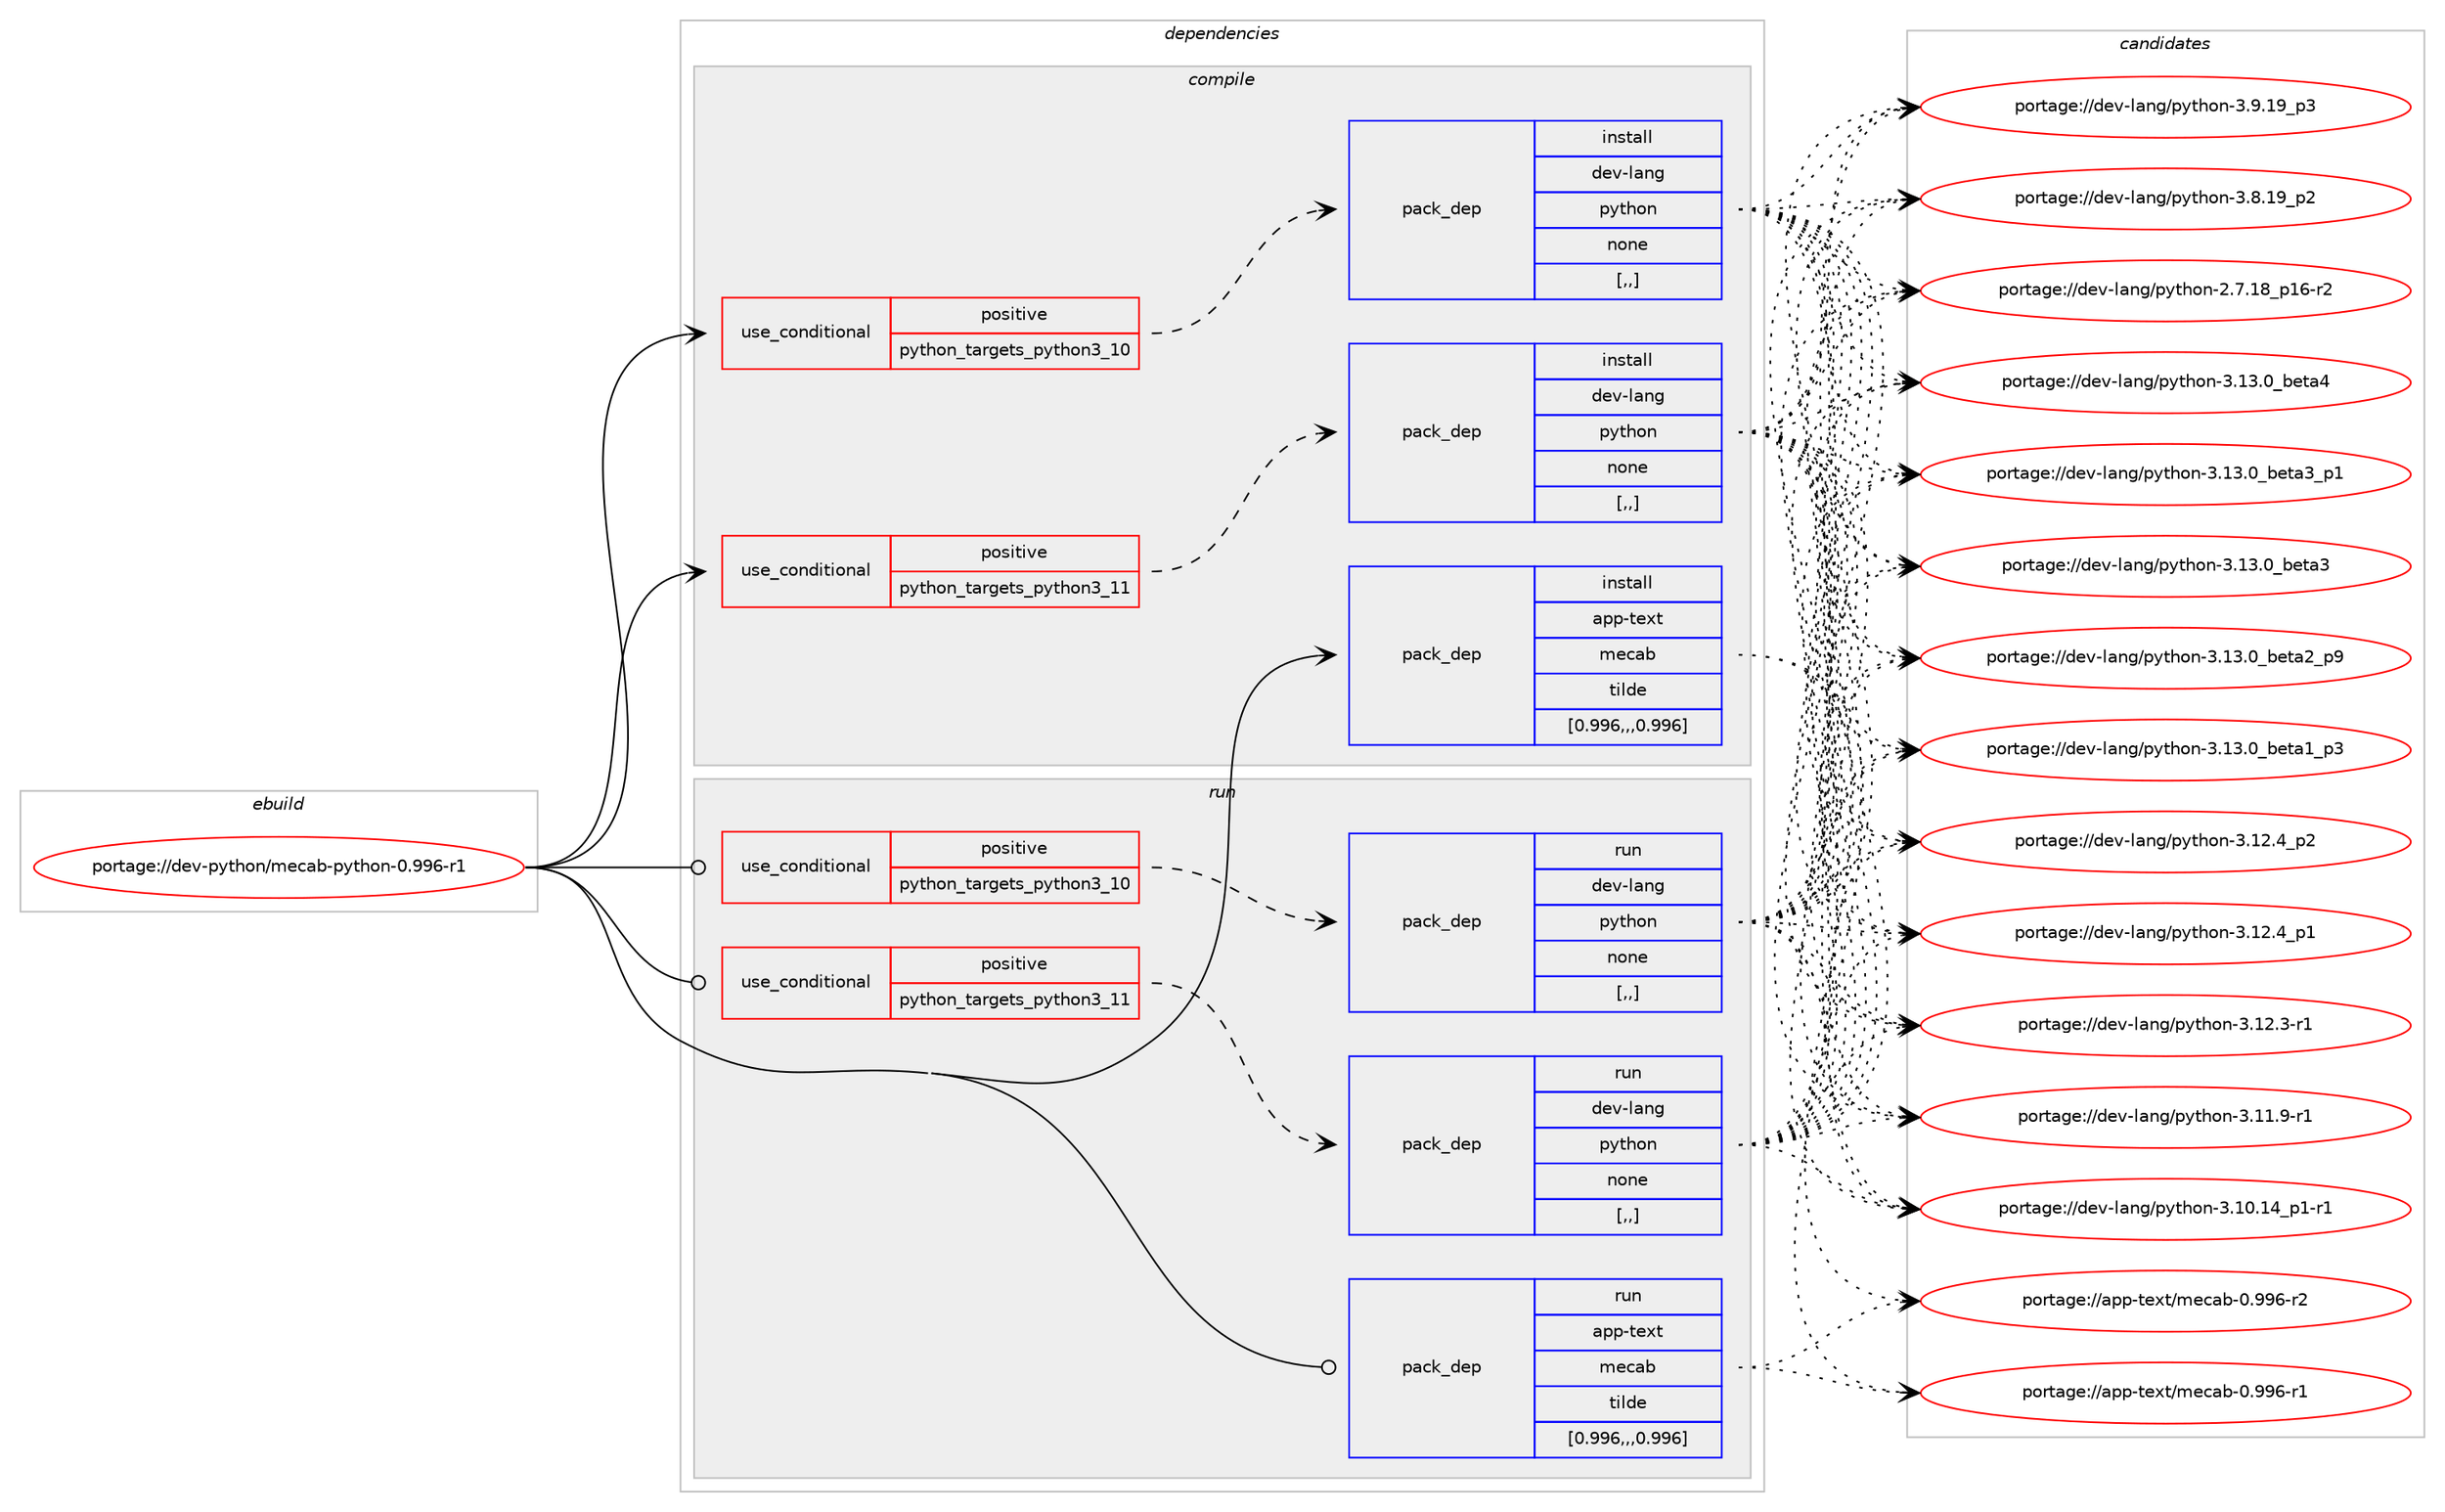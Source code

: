 digraph prolog {

# *************
# Graph options
# *************

newrank=true;
concentrate=true;
compound=true;
graph [rankdir=LR,fontname=Helvetica,fontsize=10,ranksep=1.5];#, ranksep=2.5, nodesep=0.2];
edge  [arrowhead=vee];
node  [fontname=Helvetica,fontsize=10];

# **********
# The ebuild
# **********

subgraph cluster_leftcol {
color=gray;
label=<<i>ebuild</i>>;
id [label="portage://dev-python/mecab-python-0.996-r1", color=red, width=4, href="../dev-python/mecab-python-0.996-r1.svg"];
}

# ****************
# The dependencies
# ****************

subgraph cluster_midcol {
color=gray;
label=<<i>dependencies</i>>;
subgraph cluster_compile {
fillcolor="#eeeeee";
style=filled;
label=<<i>compile</i>>;
subgraph cond34792 {
dependency151283 [label=<<TABLE BORDER="0" CELLBORDER="1" CELLSPACING="0" CELLPADDING="4"><TR><TD ROWSPAN="3" CELLPADDING="10">use_conditional</TD></TR><TR><TD>positive</TD></TR><TR><TD>python_targets_python3_10</TD></TR></TABLE>>, shape=none, color=red];
subgraph pack115242 {
dependency151284 [label=<<TABLE BORDER="0" CELLBORDER="1" CELLSPACING="0" CELLPADDING="4" WIDTH="220"><TR><TD ROWSPAN="6" CELLPADDING="30">pack_dep</TD></TR><TR><TD WIDTH="110">install</TD></TR><TR><TD>dev-lang</TD></TR><TR><TD>python</TD></TR><TR><TD>none</TD></TR><TR><TD>[,,]</TD></TR></TABLE>>, shape=none, color=blue];
}
dependency151283:e -> dependency151284:w [weight=20,style="dashed",arrowhead="vee"];
}
id:e -> dependency151283:w [weight=20,style="solid",arrowhead="vee"];
subgraph cond34793 {
dependency151285 [label=<<TABLE BORDER="0" CELLBORDER="1" CELLSPACING="0" CELLPADDING="4"><TR><TD ROWSPAN="3" CELLPADDING="10">use_conditional</TD></TR><TR><TD>positive</TD></TR><TR><TD>python_targets_python3_11</TD></TR></TABLE>>, shape=none, color=red];
subgraph pack115243 {
dependency151286 [label=<<TABLE BORDER="0" CELLBORDER="1" CELLSPACING="0" CELLPADDING="4" WIDTH="220"><TR><TD ROWSPAN="6" CELLPADDING="30">pack_dep</TD></TR><TR><TD WIDTH="110">install</TD></TR><TR><TD>dev-lang</TD></TR><TR><TD>python</TD></TR><TR><TD>none</TD></TR><TR><TD>[,,]</TD></TR></TABLE>>, shape=none, color=blue];
}
dependency151285:e -> dependency151286:w [weight=20,style="dashed",arrowhead="vee"];
}
id:e -> dependency151285:w [weight=20,style="solid",arrowhead="vee"];
subgraph pack115244 {
dependency151287 [label=<<TABLE BORDER="0" CELLBORDER="1" CELLSPACING="0" CELLPADDING="4" WIDTH="220"><TR><TD ROWSPAN="6" CELLPADDING="30">pack_dep</TD></TR><TR><TD WIDTH="110">install</TD></TR><TR><TD>app-text</TD></TR><TR><TD>mecab</TD></TR><TR><TD>tilde</TD></TR><TR><TD>[0.996,,,0.996]</TD></TR></TABLE>>, shape=none, color=blue];
}
id:e -> dependency151287:w [weight=20,style="solid",arrowhead="vee"];
}
subgraph cluster_compileandrun {
fillcolor="#eeeeee";
style=filled;
label=<<i>compile and run</i>>;
}
subgraph cluster_run {
fillcolor="#eeeeee";
style=filled;
label=<<i>run</i>>;
subgraph cond34794 {
dependency151288 [label=<<TABLE BORDER="0" CELLBORDER="1" CELLSPACING="0" CELLPADDING="4"><TR><TD ROWSPAN="3" CELLPADDING="10">use_conditional</TD></TR><TR><TD>positive</TD></TR><TR><TD>python_targets_python3_10</TD></TR></TABLE>>, shape=none, color=red];
subgraph pack115245 {
dependency151289 [label=<<TABLE BORDER="0" CELLBORDER="1" CELLSPACING="0" CELLPADDING="4" WIDTH="220"><TR><TD ROWSPAN="6" CELLPADDING="30">pack_dep</TD></TR><TR><TD WIDTH="110">run</TD></TR><TR><TD>dev-lang</TD></TR><TR><TD>python</TD></TR><TR><TD>none</TD></TR><TR><TD>[,,]</TD></TR></TABLE>>, shape=none, color=blue];
}
dependency151288:e -> dependency151289:w [weight=20,style="dashed",arrowhead="vee"];
}
id:e -> dependency151288:w [weight=20,style="solid",arrowhead="odot"];
subgraph cond34795 {
dependency151290 [label=<<TABLE BORDER="0" CELLBORDER="1" CELLSPACING="0" CELLPADDING="4"><TR><TD ROWSPAN="3" CELLPADDING="10">use_conditional</TD></TR><TR><TD>positive</TD></TR><TR><TD>python_targets_python3_11</TD></TR></TABLE>>, shape=none, color=red];
subgraph pack115246 {
dependency151291 [label=<<TABLE BORDER="0" CELLBORDER="1" CELLSPACING="0" CELLPADDING="4" WIDTH="220"><TR><TD ROWSPAN="6" CELLPADDING="30">pack_dep</TD></TR><TR><TD WIDTH="110">run</TD></TR><TR><TD>dev-lang</TD></TR><TR><TD>python</TD></TR><TR><TD>none</TD></TR><TR><TD>[,,]</TD></TR></TABLE>>, shape=none, color=blue];
}
dependency151290:e -> dependency151291:w [weight=20,style="dashed",arrowhead="vee"];
}
id:e -> dependency151290:w [weight=20,style="solid",arrowhead="odot"];
subgraph pack115247 {
dependency151292 [label=<<TABLE BORDER="0" CELLBORDER="1" CELLSPACING="0" CELLPADDING="4" WIDTH="220"><TR><TD ROWSPAN="6" CELLPADDING="30">pack_dep</TD></TR><TR><TD WIDTH="110">run</TD></TR><TR><TD>app-text</TD></TR><TR><TD>mecab</TD></TR><TR><TD>tilde</TD></TR><TR><TD>[0.996,,,0.996]</TD></TR></TABLE>>, shape=none, color=blue];
}
id:e -> dependency151292:w [weight=20,style="solid",arrowhead="odot"];
}
}

# **************
# The candidates
# **************

subgraph cluster_choices {
rank=same;
color=gray;
label=<<i>candidates</i>>;

subgraph choice115242 {
color=black;
nodesep=1;
choice1001011184510897110103471121211161041111104551464951464895981011169752 [label="portage://dev-lang/python-3.13.0_beta4", color=red, width=4,href="../dev-lang/python-3.13.0_beta4.svg"];
choice10010111845108971101034711212111610411111045514649514648959810111697519511249 [label="portage://dev-lang/python-3.13.0_beta3_p1", color=red, width=4,href="../dev-lang/python-3.13.0_beta3_p1.svg"];
choice1001011184510897110103471121211161041111104551464951464895981011169751 [label="portage://dev-lang/python-3.13.0_beta3", color=red, width=4,href="../dev-lang/python-3.13.0_beta3.svg"];
choice10010111845108971101034711212111610411111045514649514648959810111697509511257 [label="portage://dev-lang/python-3.13.0_beta2_p9", color=red, width=4,href="../dev-lang/python-3.13.0_beta2_p9.svg"];
choice10010111845108971101034711212111610411111045514649514648959810111697499511251 [label="portage://dev-lang/python-3.13.0_beta1_p3", color=red, width=4,href="../dev-lang/python-3.13.0_beta1_p3.svg"];
choice100101118451089711010347112121116104111110455146495046529511250 [label="portage://dev-lang/python-3.12.4_p2", color=red, width=4,href="../dev-lang/python-3.12.4_p2.svg"];
choice100101118451089711010347112121116104111110455146495046529511249 [label="portage://dev-lang/python-3.12.4_p1", color=red, width=4,href="../dev-lang/python-3.12.4_p1.svg"];
choice100101118451089711010347112121116104111110455146495046514511449 [label="portage://dev-lang/python-3.12.3-r1", color=red, width=4,href="../dev-lang/python-3.12.3-r1.svg"];
choice100101118451089711010347112121116104111110455146494946574511449 [label="portage://dev-lang/python-3.11.9-r1", color=red, width=4,href="../dev-lang/python-3.11.9-r1.svg"];
choice100101118451089711010347112121116104111110455146494846495295112494511449 [label="portage://dev-lang/python-3.10.14_p1-r1", color=red, width=4,href="../dev-lang/python-3.10.14_p1-r1.svg"];
choice100101118451089711010347112121116104111110455146574649579511251 [label="portage://dev-lang/python-3.9.19_p3", color=red, width=4,href="../dev-lang/python-3.9.19_p3.svg"];
choice100101118451089711010347112121116104111110455146564649579511250 [label="portage://dev-lang/python-3.8.19_p2", color=red, width=4,href="../dev-lang/python-3.8.19_p2.svg"];
choice100101118451089711010347112121116104111110455046554649569511249544511450 [label="portage://dev-lang/python-2.7.18_p16-r2", color=red, width=4,href="../dev-lang/python-2.7.18_p16-r2.svg"];
dependency151284:e -> choice1001011184510897110103471121211161041111104551464951464895981011169752:w [style=dotted,weight="100"];
dependency151284:e -> choice10010111845108971101034711212111610411111045514649514648959810111697519511249:w [style=dotted,weight="100"];
dependency151284:e -> choice1001011184510897110103471121211161041111104551464951464895981011169751:w [style=dotted,weight="100"];
dependency151284:e -> choice10010111845108971101034711212111610411111045514649514648959810111697509511257:w [style=dotted,weight="100"];
dependency151284:e -> choice10010111845108971101034711212111610411111045514649514648959810111697499511251:w [style=dotted,weight="100"];
dependency151284:e -> choice100101118451089711010347112121116104111110455146495046529511250:w [style=dotted,weight="100"];
dependency151284:e -> choice100101118451089711010347112121116104111110455146495046529511249:w [style=dotted,weight="100"];
dependency151284:e -> choice100101118451089711010347112121116104111110455146495046514511449:w [style=dotted,weight="100"];
dependency151284:e -> choice100101118451089711010347112121116104111110455146494946574511449:w [style=dotted,weight="100"];
dependency151284:e -> choice100101118451089711010347112121116104111110455146494846495295112494511449:w [style=dotted,weight="100"];
dependency151284:e -> choice100101118451089711010347112121116104111110455146574649579511251:w [style=dotted,weight="100"];
dependency151284:e -> choice100101118451089711010347112121116104111110455146564649579511250:w [style=dotted,weight="100"];
dependency151284:e -> choice100101118451089711010347112121116104111110455046554649569511249544511450:w [style=dotted,weight="100"];
}
subgraph choice115243 {
color=black;
nodesep=1;
choice1001011184510897110103471121211161041111104551464951464895981011169752 [label="portage://dev-lang/python-3.13.0_beta4", color=red, width=4,href="../dev-lang/python-3.13.0_beta4.svg"];
choice10010111845108971101034711212111610411111045514649514648959810111697519511249 [label="portage://dev-lang/python-3.13.0_beta3_p1", color=red, width=4,href="../dev-lang/python-3.13.0_beta3_p1.svg"];
choice1001011184510897110103471121211161041111104551464951464895981011169751 [label="portage://dev-lang/python-3.13.0_beta3", color=red, width=4,href="../dev-lang/python-3.13.0_beta3.svg"];
choice10010111845108971101034711212111610411111045514649514648959810111697509511257 [label="portage://dev-lang/python-3.13.0_beta2_p9", color=red, width=4,href="../dev-lang/python-3.13.0_beta2_p9.svg"];
choice10010111845108971101034711212111610411111045514649514648959810111697499511251 [label="portage://dev-lang/python-3.13.0_beta1_p3", color=red, width=4,href="../dev-lang/python-3.13.0_beta1_p3.svg"];
choice100101118451089711010347112121116104111110455146495046529511250 [label="portage://dev-lang/python-3.12.4_p2", color=red, width=4,href="../dev-lang/python-3.12.4_p2.svg"];
choice100101118451089711010347112121116104111110455146495046529511249 [label="portage://dev-lang/python-3.12.4_p1", color=red, width=4,href="../dev-lang/python-3.12.4_p1.svg"];
choice100101118451089711010347112121116104111110455146495046514511449 [label="portage://dev-lang/python-3.12.3-r1", color=red, width=4,href="../dev-lang/python-3.12.3-r1.svg"];
choice100101118451089711010347112121116104111110455146494946574511449 [label="portage://dev-lang/python-3.11.9-r1", color=red, width=4,href="../dev-lang/python-3.11.9-r1.svg"];
choice100101118451089711010347112121116104111110455146494846495295112494511449 [label="portage://dev-lang/python-3.10.14_p1-r1", color=red, width=4,href="../dev-lang/python-3.10.14_p1-r1.svg"];
choice100101118451089711010347112121116104111110455146574649579511251 [label="portage://dev-lang/python-3.9.19_p3", color=red, width=4,href="../dev-lang/python-3.9.19_p3.svg"];
choice100101118451089711010347112121116104111110455146564649579511250 [label="portage://dev-lang/python-3.8.19_p2", color=red, width=4,href="../dev-lang/python-3.8.19_p2.svg"];
choice100101118451089711010347112121116104111110455046554649569511249544511450 [label="portage://dev-lang/python-2.7.18_p16-r2", color=red, width=4,href="../dev-lang/python-2.7.18_p16-r2.svg"];
dependency151286:e -> choice1001011184510897110103471121211161041111104551464951464895981011169752:w [style=dotted,weight="100"];
dependency151286:e -> choice10010111845108971101034711212111610411111045514649514648959810111697519511249:w [style=dotted,weight="100"];
dependency151286:e -> choice1001011184510897110103471121211161041111104551464951464895981011169751:w [style=dotted,weight="100"];
dependency151286:e -> choice10010111845108971101034711212111610411111045514649514648959810111697509511257:w [style=dotted,weight="100"];
dependency151286:e -> choice10010111845108971101034711212111610411111045514649514648959810111697499511251:w [style=dotted,weight="100"];
dependency151286:e -> choice100101118451089711010347112121116104111110455146495046529511250:w [style=dotted,weight="100"];
dependency151286:e -> choice100101118451089711010347112121116104111110455146495046529511249:w [style=dotted,weight="100"];
dependency151286:e -> choice100101118451089711010347112121116104111110455146495046514511449:w [style=dotted,weight="100"];
dependency151286:e -> choice100101118451089711010347112121116104111110455146494946574511449:w [style=dotted,weight="100"];
dependency151286:e -> choice100101118451089711010347112121116104111110455146494846495295112494511449:w [style=dotted,weight="100"];
dependency151286:e -> choice100101118451089711010347112121116104111110455146574649579511251:w [style=dotted,weight="100"];
dependency151286:e -> choice100101118451089711010347112121116104111110455146564649579511250:w [style=dotted,weight="100"];
dependency151286:e -> choice100101118451089711010347112121116104111110455046554649569511249544511450:w [style=dotted,weight="100"];
}
subgraph choice115244 {
color=black;
nodesep=1;
choice9711211245116101120116471091019997984548465757544511450 [label="portage://app-text/mecab-0.996-r2", color=red, width=4,href="../app-text/mecab-0.996-r2.svg"];
choice9711211245116101120116471091019997984548465757544511449 [label="portage://app-text/mecab-0.996-r1", color=red, width=4,href="../app-text/mecab-0.996-r1.svg"];
dependency151287:e -> choice9711211245116101120116471091019997984548465757544511450:w [style=dotted,weight="100"];
dependency151287:e -> choice9711211245116101120116471091019997984548465757544511449:w [style=dotted,weight="100"];
}
subgraph choice115245 {
color=black;
nodesep=1;
choice1001011184510897110103471121211161041111104551464951464895981011169752 [label="portage://dev-lang/python-3.13.0_beta4", color=red, width=4,href="../dev-lang/python-3.13.0_beta4.svg"];
choice10010111845108971101034711212111610411111045514649514648959810111697519511249 [label="portage://dev-lang/python-3.13.0_beta3_p1", color=red, width=4,href="../dev-lang/python-3.13.0_beta3_p1.svg"];
choice1001011184510897110103471121211161041111104551464951464895981011169751 [label="portage://dev-lang/python-3.13.0_beta3", color=red, width=4,href="../dev-lang/python-3.13.0_beta3.svg"];
choice10010111845108971101034711212111610411111045514649514648959810111697509511257 [label="portage://dev-lang/python-3.13.0_beta2_p9", color=red, width=4,href="../dev-lang/python-3.13.0_beta2_p9.svg"];
choice10010111845108971101034711212111610411111045514649514648959810111697499511251 [label="portage://dev-lang/python-3.13.0_beta1_p3", color=red, width=4,href="../dev-lang/python-3.13.0_beta1_p3.svg"];
choice100101118451089711010347112121116104111110455146495046529511250 [label="portage://dev-lang/python-3.12.4_p2", color=red, width=4,href="../dev-lang/python-3.12.4_p2.svg"];
choice100101118451089711010347112121116104111110455146495046529511249 [label="portage://dev-lang/python-3.12.4_p1", color=red, width=4,href="../dev-lang/python-3.12.4_p1.svg"];
choice100101118451089711010347112121116104111110455146495046514511449 [label="portage://dev-lang/python-3.12.3-r1", color=red, width=4,href="../dev-lang/python-3.12.3-r1.svg"];
choice100101118451089711010347112121116104111110455146494946574511449 [label="portage://dev-lang/python-3.11.9-r1", color=red, width=4,href="../dev-lang/python-3.11.9-r1.svg"];
choice100101118451089711010347112121116104111110455146494846495295112494511449 [label="portage://dev-lang/python-3.10.14_p1-r1", color=red, width=4,href="../dev-lang/python-3.10.14_p1-r1.svg"];
choice100101118451089711010347112121116104111110455146574649579511251 [label="portage://dev-lang/python-3.9.19_p3", color=red, width=4,href="../dev-lang/python-3.9.19_p3.svg"];
choice100101118451089711010347112121116104111110455146564649579511250 [label="portage://dev-lang/python-3.8.19_p2", color=red, width=4,href="../dev-lang/python-3.8.19_p2.svg"];
choice100101118451089711010347112121116104111110455046554649569511249544511450 [label="portage://dev-lang/python-2.7.18_p16-r2", color=red, width=4,href="../dev-lang/python-2.7.18_p16-r2.svg"];
dependency151289:e -> choice1001011184510897110103471121211161041111104551464951464895981011169752:w [style=dotted,weight="100"];
dependency151289:e -> choice10010111845108971101034711212111610411111045514649514648959810111697519511249:w [style=dotted,weight="100"];
dependency151289:e -> choice1001011184510897110103471121211161041111104551464951464895981011169751:w [style=dotted,weight="100"];
dependency151289:e -> choice10010111845108971101034711212111610411111045514649514648959810111697509511257:w [style=dotted,weight="100"];
dependency151289:e -> choice10010111845108971101034711212111610411111045514649514648959810111697499511251:w [style=dotted,weight="100"];
dependency151289:e -> choice100101118451089711010347112121116104111110455146495046529511250:w [style=dotted,weight="100"];
dependency151289:e -> choice100101118451089711010347112121116104111110455146495046529511249:w [style=dotted,weight="100"];
dependency151289:e -> choice100101118451089711010347112121116104111110455146495046514511449:w [style=dotted,weight="100"];
dependency151289:e -> choice100101118451089711010347112121116104111110455146494946574511449:w [style=dotted,weight="100"];
dependency151289:e -> choice100101118451089711010347112121116104111110455146494846495295112494511449:w [style=dotted,weight="100"];
dependency151289:e -> choice100101118451089711010347112121116104111110455146574649579511251:w [style=dotted,weight="100"];
dependency151289:e -> choice100101118451089711010347112121116104111110455146564649579511250:w [style=dotted,weight="100"];
dependency151289:e -> choice100101118451089711010347112121116104111110455046554649569511249544511450:w [style=dotted,weight="100"];
}
subgraph choice115246 {
color=black;
nodesep=1;
choice1001011184510897110103471121211161041111104551464951464895981011169752 [label="portage://dev-lang/python-3.13.0_beta4", color=red, width=4,href="../dev-lang/python-3.13.0_beta4.svg"];
choice10010111845108971101034711212111610411111045514649514648959810111697519511249 [label="portage://dev-lang/python-3.13.0_beta3_p1", color=red, width=4,href="../dev-lang/python-3.13.0_beta3_p1.svg"];
choice1001011184510897110103471121211161041111104551464951464895981011169751 [label="portage://dev-lang/python-3.13.0_beta3", color=red, width=4,href="../dev-lang/python-3.13.0_beta3.svg"];
choice10010111845108971101034711212111610411111045514649514648959810111697509511257 [label="portage://dev-lang/python-3.13.0_beta2_p9", color=red, width=4,href="../dev-lang/python-3.13.0_beta2_p9.svg"];
choice10010111845108971101034711212111610411111045514649514648959810111697499511251 [label="portage://dev-lang/python-3.13.0_beta1_p3", color=red, width=4,href="../dev-lang/python-3.13.0_beta1_p3.svg"];
choice100101118451089711010347112121116104111110455146495046529511250 [label="portage://dev-lang/python-3.12.4_p2", color=red, width=4,href="../dev-lang/python-3.12.4_p2.svg"];
choice100101118451089711010347112121116104111110455146495046529511249 [label="portage://dev-lang/python-3.12.4_p1", color=red, width=4,href="../dev-lang/python-3.12.4_p1.svg"];
choice100101118451089711010347112121116104111110455146495046514511449 [label="portage://dev-lang/python-3.12.3-r1", color=red, width=4,href="../dev-lang/python-3.12.3-r1.svg"];
choice100101118451089711010347112121116104111110455146494946574511449 [label="portage://dev-lang/python-3.11.9-r1", color=red, width=4,href="../dev-lang/python-3.11.9-r1.svg"];
choice100101118451089711010347112121116104111110455146494846495295112494511449 [label="portage://dev-lang/python-3.10.14_p1-r1", color=red, width=4,href="../dev-lang/python-3.10.14_p1-r1.svg"];
choice100101118451089711010347112121116104111110455146574649579511251 [label="portage://dev-lang/python-3.9.19_p3", color=red, width=4,href="../dev-lang/python-3.9.19_p3.svg"];
choice100101118451089711010347112121116104111110455146564649579511250 [label="portage://dev-lang/python-3.8.19_p2", color=red, width=4,href="../dev-lang/python-3.8.19_p2.svg"];
choice100101118451089711010347112121116104111110455046554649569511249544511450 [label="portage://dev-lang/python-2.7.18_p16-r2", color=red, width=4,href="../dev-lang/python-2.7.18_p16-r2.svg"];
dependency151291:e -> choice1001011184510897110103471121211161041111104551464951464895981011169752:w [style=dotted,weight="100"];
dependency151291:e -> choice10010111845108971101034711212111610411111045514649514648959810111697519511249:w [style=dotted,weight="100"];
dependency151291:e -> choice1001011184510897110103471121211161041111104551464951464895981011169751:w [style=dotted,weight="100"];
dependency151291:e -> choice10010111845108971101034711212111610411111045514649514648959810111697509511257:w [style=dotted,weight="100"];
dependency151291:e -> choice10010111845108971101034711212111610411111045514649514648959810111697499511251:w [style=dotted,weight="100"];
dependency151291:e -> choice100101118451089711010347112121116104111110455146495046529511250:w [style=dotted,weight="100"];
dependency151291:e -> choice100101118451089711010347112121116104111110455146495046529511249:w [style=dotted,weight="100"];
dependency151291:e -> choice100101118451089711010347112121116104111110455146495046514511449:w [style=dotted,weight="100"];
dependency151291:e -> choice100101118451089711010347112121116104111110455146494946574511449:w [style=dotted,weight="100"];
dependency151291:e -> choice100101118451089711010347112121116104111110455146494846495295112494511449:w [style=dotted,weight="100"];
dependency151291:e -> choice100101118451089711010347112121116104111110455146574649579511251:w [style=dotted,weight="100"];
dependency151291:e -> choice100101118451089711010347112121116104111110455146564649579511250:w [style=dotted,weight="100"];
dependency151291:e -> choice100101118451089711010347112121116104111110455046554649569511249544511450:w [style=dotted,weight="100"];
}
subgraph choice115247 {
color=black;
nodesep=1;
choice9711211245116101120116471091019997984548465757544511450 [label="portage://app-text/mecab-0.996-r2", color=red, width=4,href="../app-text/mecab-0.996-r2.svg"];
choice9711211245116101120116471091019997984548465757544511449 [label="portage://app-text/mecab-0.996-r1", color=red, width=4,href="../app-text/mecab-0.996-r1.svg"];
dependency151292:e -> choice9711211245116101120116471091019997984548465757544511450:w [style=dotted,weight="100"];
dependency151292:e -> choice9711211245116101120116471091019997984548465757544511449:w [style=dotted,weight="100"];
}
}

}
